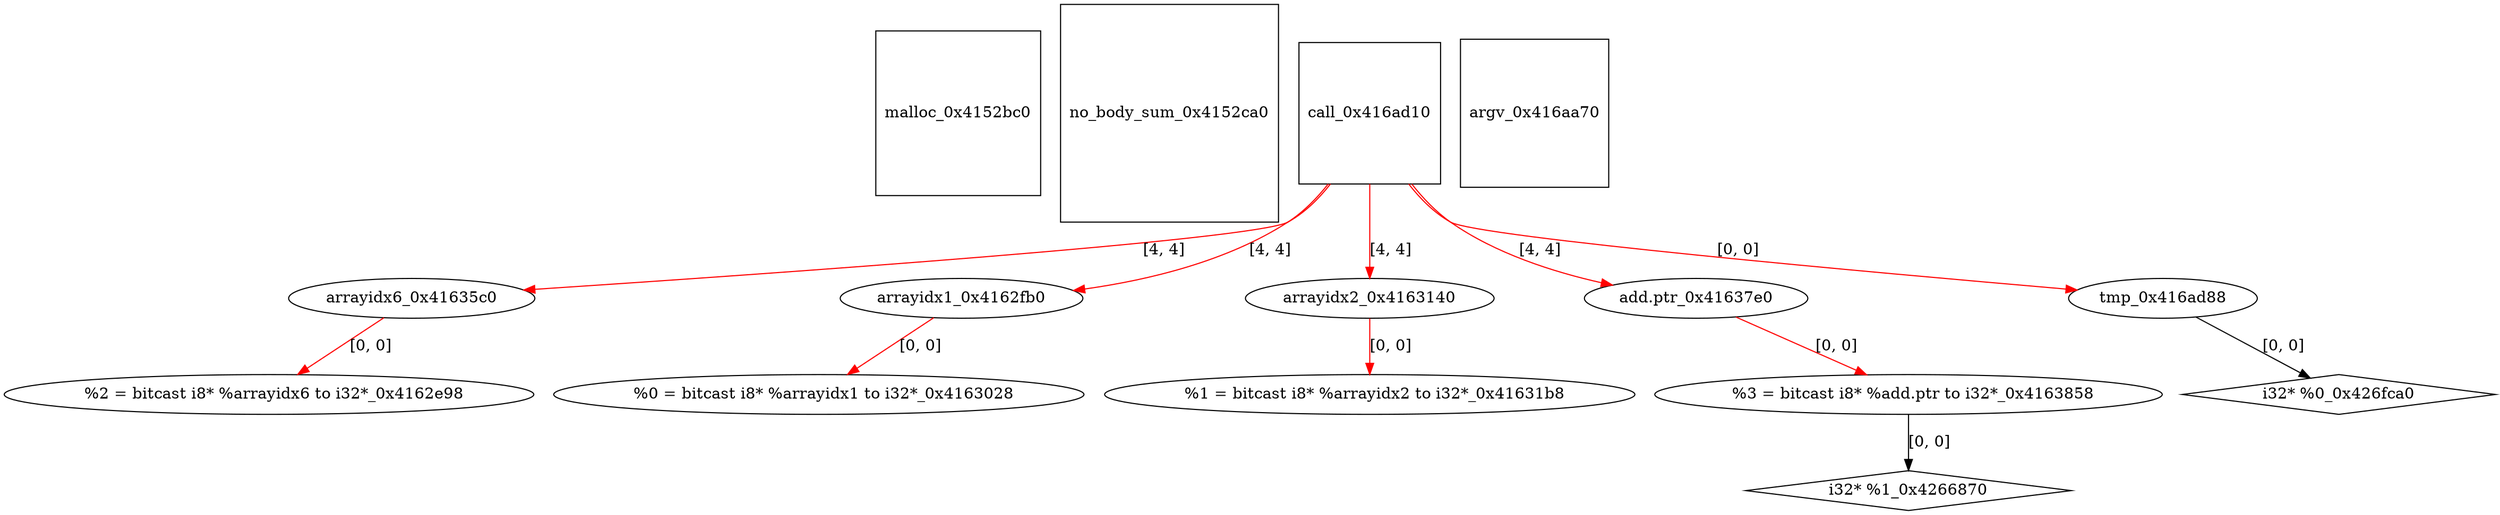 digraph grafico {
"malloc_0x4152bc0" [shape=square];
"no_body_sum_0x4152ca0" [shape=square];
"  %2 = bitcast i8* %arrayidx6 to i32*_0x4162e98" [shape=ellipse];
"arrayidx6_0x41635c0" -> "  %2 = bitcast i8* %arrayidx6 to i32*_0x4162e98" [label="[0, 0]",color=red];
"arrayidx1_0x4162fb0" [shape=ellipse];
"call_0x416ad10" -> "arrayidx1_0x4162fb0" [label="[4, 4]",color=red];
"  %0 = bitcast i8* %arrayidx1 to i32*_0x4163028" [shape=ellipse];
"arrayidx1_0x4162fb0" -> "  %0 = bitcast i8* %arrayidx1 to i32*_0x4163028" [label="[0, 0]",color=red];
"arrayidx2_0x4163140" [shape=ellipse];
"call_0x416ad10" -> "arrayidx2_0x4163140" [label="[4, 4]",color=red];
"  %1 = bitcast i8* %arrayidx2 to i32*_0x41631b8" [shape=ellipse];
"arrayidx2_0x4163140" -> "  %1 = bitcast i8* %arrayidx2 to i32*_0x41631b8" [label="[0, 0]",color=red];
"arrayidx6_0x41635c0" [shape=ellipse];
"call_0x416ad10" -> "arrayidx6_0x41635c0" [label="[4, 4]",color=red];
"add.ptr_0x41637e0" [shape=ellipse];
"call_0x416ad10" -> "add.ptr_0x41637e0" [label="[4, 4]",color=red];
"  %3 = bitcast i8* %add.ptr to i32*_0x4163858" [shape=ellipse];
"add.ptr_0x41637e0" -> "  %3 = bitcast i8* %add.ptr to i32*_0x4163858" [label="[0, 0]",color=red];
"argv_0x416aa70" [shape=square];
"call_0x416ad10" [shape=square];
"tmp_0x416ad88" [shape=ellipse];
"call_0x416ad10" -> "tmp_0x416ad88" [label="[0, 0]",color=red];
"i32* %1_0x4266870" [shape=diamond];
"  %3 = bitcast i8* %add.ptr to i32*_0x4163858" -> "i32* %1_0x4266870" [label="[0, 0]"];
"i32* %0_0x426fca0" [shape=diamond];
"tmp_0x416ad88" -> "i32* %0_0x426fca0" [label="[0, 0]"];
}